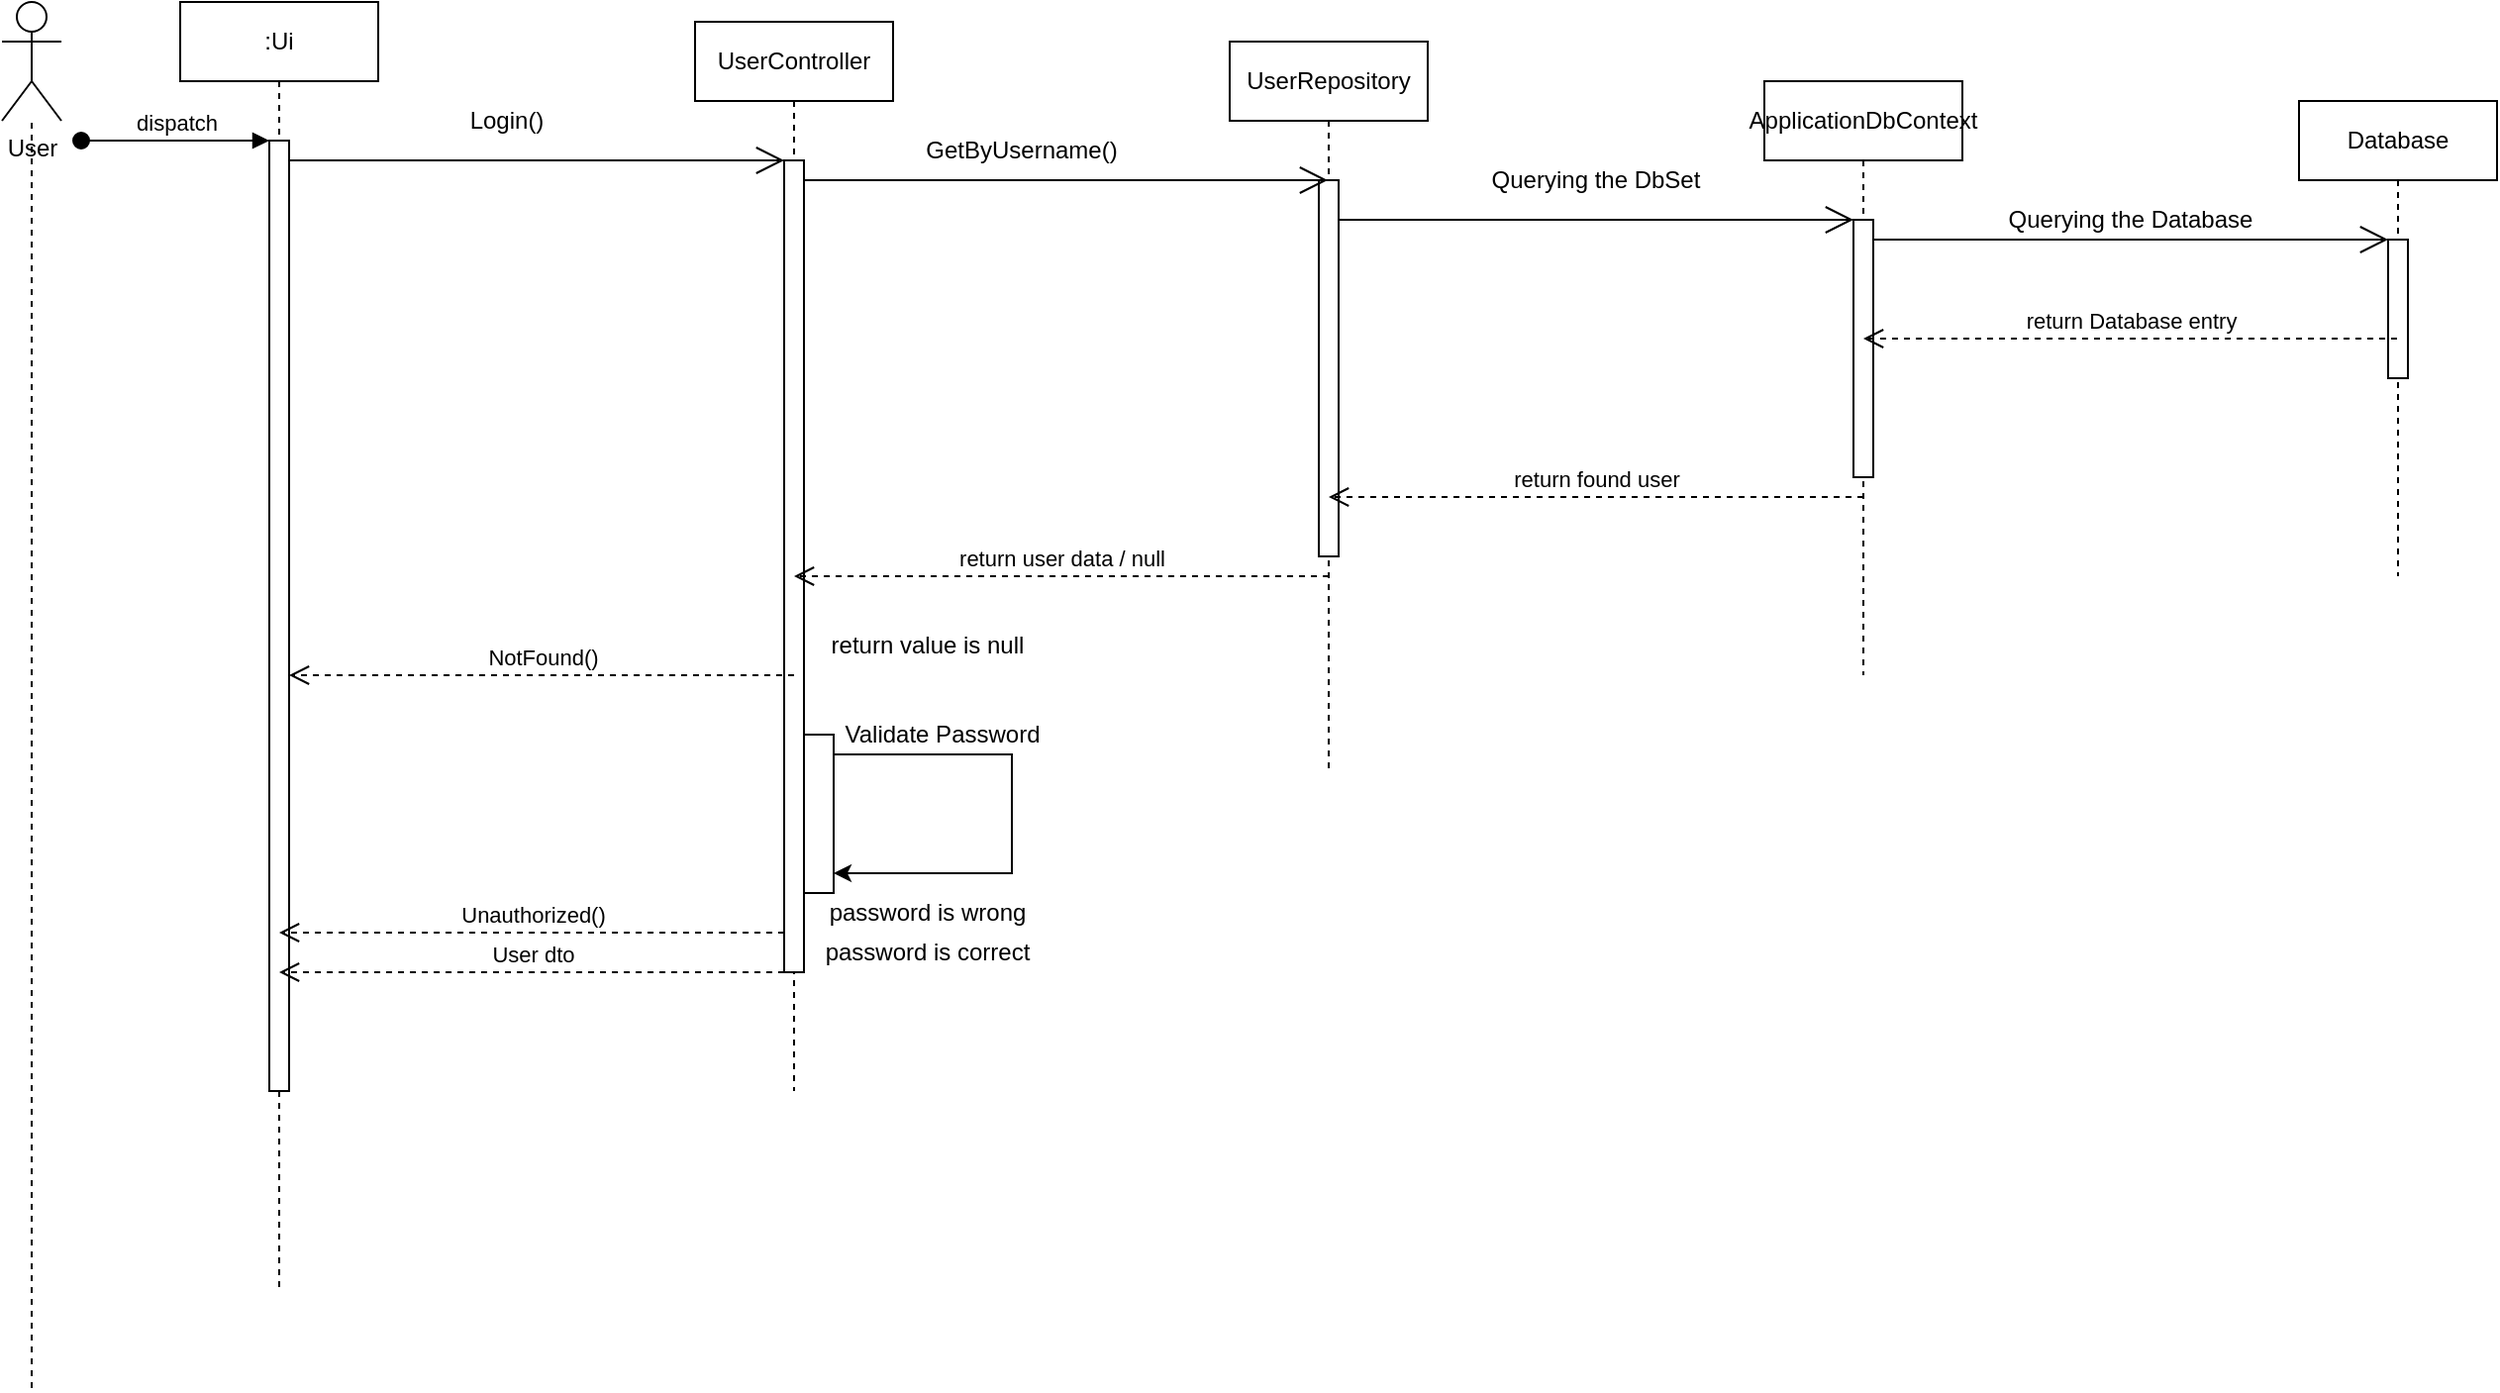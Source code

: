 <mxfile version="26.2.14" pages="3">
  <diagram name="login" id="2YBvvXClWsGukQMizWep">
    <mxGraphModel dx="2357" dy="660" grid="1" gridSize="10" guides="1" tooltips="1" connect="1" arrows="1" fold="1" page="1" pageScale="1" pageWidth="850" pageHeight="1100" math="0" shadow="0">
      <root>
        <mxCell id="0" />
        <mxCell id="1" parent="0" />
        <mxCell id="aM9ryv3xv72pqoxQDRHE-1" value=":Ui" style="shape=umlLifeline;perimeter=lifelinePerimeter;whiteSpace=wrap;html=1;container=0;dropTarget=0;collapsible=0;recursiveResize=0;outlineConnect=0;portConstraint=eastwest;newEdgeStyle={&quot;edgeStyle&quot;:&quot;elbowEdgeStyle&quot;,&quot;elbow&quot;:&quot;vertical&quot;,&quot;curved&quot;:0,&quot;rounded&quot;:0};" parent="1" vertex="1">
          <mxGeometry x="40" y="40" width="100" height="650" as="geometry" />
        </mxCell>
        <mxCell id="aM9ryv3xv72pqoxQDRHE-2" value="" style="html=1;points=[];perimeter=orthogonalPerimeter;outlineConnect=0;targetShapes=umlLifeline;portConstraint=eastwest;newEdgeStyle={&quot;edgeStyle&quot;:&quot;elbowEdgeStyle&quot;,&quot;elbow&quot;:&quot;vertical&quot;,&quot;curved&quot;:0,&quot;rounded&quot;:0};" parent="aM9ryv3xv72pqoxQDRHE-1" vertex="1">
          <mxGeometry x="45" y="70" width="10" height="480" as="geometry" />
        </mxCell>
        <mxCell id="aM9ryv3xv72pqoxQDRHE-3" value="dispatch" style="html=1;verticalAlign=bottom;startArrow=oval;endArrow=block;startSize=8;edgeStyle=elbowEdgeStyle;elbow=vertical;curved=0;rounded=0;" parent="aM9ryv3xv72pqoxQDRHE-1" target="aM9ryv3xv72pqoxQDRHE-2" edge="1">
          <mxGeometry relative="1" as="geometry">
            <mxPoint x="-50" y="70" as="sourcePoint" />
          </mxGeometry>
        </mxCell>
        <mxCell id="aM9ryv3xv72pqoxQDRHE-5" value="UserController" style="shape=umlLifeline;perimeter=lifelinePerimeter;whiteSpace=wrap;html=1;container=0;dropTarget=0;collapsible=0;recursiveResize=0;outlineConnect=0;portConstraint=eastwest;newEdgeStyle={&quot;edgeStyle&quot;:&quot;elbowEdgeStyle&quot;,&quot;elbow&quot;:&quot;vertical&quot;,&quot;curved&quot;:0,&quot;rounded&quot;:0};" parent="1" vertex="1">
          <mxGeometry x="300" y="50" width="100" height="540" as="geometry" />
        </mxCell>
        <mxCell id="aM9ryv3xv72pqoxQDRHE-6" value="" style="html=1;points=[];perimeter=orthogonalPerimeter;outlineConnect=0;targetShapes=umlLifeline;portConstraint=eastwest;newEdgeStyle={&quot;edgeStyle&quot;:&quot;elbowEdgeStyle&quot;,&quot;elbow&quot;:&quot;vertical&quot;,&quot;curved&quot;:0,&quot;rounded&quot;:0};" parent="aM9ryv3xv72pqoxQDRHE-5" vertex="1">
          <mxGeometry x="45" y="70" width="10" height="410" as="geometry" />
        </mxCell>
        <mxCell id="gGrtG23Rkx899HWleI1X-34" value="" style="html=1;points=[];perimeter=orthogonalPerimeter;outlineConnect=0;targetShapes=umlLifeline;portConstraint=eastwest;newEdgeStyle={&quot;edgeStyle&quot;:&quot;elbowEdgeStyle&quot;,&quot;elbow&quot;:&quot;vertical&quot;,&quot;curved&quot;:0,&quot;rounded&quot;:0};" vertex="1" parent="aM9ryv3xv72pqoxQDRHE-5">
          <mxGeometry x="55" y="360" width="15" height="80" as="geometry" />
        </mxCell>
        <mxCell id="gGrtG23Rkx899HWleI1X-35" value="" style="endArrow=classic;html=1;rounded=0;" edge="1" parent="aM9ryv3xv72pqoxQDRHE-5" source="gGrtG23Rkx899HWleI1X-34" target="gGrtG23Rkx899HWleI1X-34">
          <mxGeometry width="50" height="50" relative="1" as="geometry">
            <mxPoint x="240" y="280" as="sourcePoint" />
            <mxPoint x="290" y="230" as="targetPoint" />
            <Array as="points">
              <mxPoint x="160" y="370" />
              <mxPoint x="160" y="430" />
              <mxPoint x="110" y="430" />
            </Array>
          </mxGeometry>
        </mxCell>
        <mxCell id="wbarL8WNGV7xti1ENtqH-2" value="User" style="shape=umlActor;verticalLabelPosition=bottom;verticalAlign=top;html=1;outlineConnect=0;" parent="1" vertex="1">
          <mxGeometry x="-50" y="40" width="30" height="60" as="geometry" />
        </mxCell>
        <mxCell id="wbarL8WNGV7xti1ENtqH-10" value="" style="endArrow=none;dashed=1;html=1;rounded=0;" parent="1" target="wbarL8WNGV7xti1ENtqH-2" edge="1">
          <mxGeometry width="50" height="50" relative="1" as="geometry">
            <mxPoint x="-35" y="740" as="sourcePoint" />
            <mxPoint x="320" y="170" as="targetPoint" />
          </mxGeometry>
        </mxCell>
        <mxCell id="gGrtG23Rkx899HWleI1X-1" value="" style="endArrow=open;endFill=1;endSize=12;html=1;rounded=0;" edge="1" parent="1" source="aM9ryv3xv72pqoxQDRHE-2" target="aM9ryv3xv72pqoxQDRHE-6">
          <mxGeometry width="160" relative="1" as="geometry">
            <mxPoint x="100" y="120" as="sourcePoint" />
            <mxPoint x="340" y="120" as="targetPoint" />
            <Array as="points">
              <mxPoint x="220" y="120" />
            </Array>
          </mxGeometry>
        </mxCell>
        <mxCell id="gGrtG23Rkx899HWleI1X-2" value="UserRepository" style="shape=umlLifeline;perimeter=lifelinePerimeter;whiteSpace=wrap;html=1;container=0;dropTarget=0;collapsible=0;recursiveResize=0;outlineConnect=0;portConstraint=eastwest;newEdgeStyle={&quot;edgeStyle&quot;:&quot;elbowEdgeStyle&quot;,&quot;elbow&quot;:&quot;vertical&quot;,&quot;curved&quot;:0,&quot;rounded&quot;:0};" vertex="1" parent="1">
          <mxGeometry x="570" y="60" width="100" height="370" as="geometry" />
        </mxCell>
        <mxCell id="gGrtG23Rkx899HWleI1X-3" value="" style="html=1;points=[];perimeter=orthogonalPerimeter;outlineConnect=0;targetShapes=umlLifeline;portConstraint=eastwest;newEdgeStyle={&quot;edgeStyle&quot;:&quot;elbowEdgeStyle&quot;,&quot;elbow&quot;:&quot;vertical&quot;,&quot;curved&quot;:0,&quot;rounded&quot;:0};" vertex="1" parent="gGrtG23Rkx899HWleI1X-2">
          <mxGeometry x="45" y="70" width="10" height="190" as="geometry" />
        </mxCell>
        <mxCell id="gGrtG23Rkx899HWleI1X-4" value="" style="endArrow=open;endFill=1;endSize=12;html=1;rounded=0;" edge="1" parent="1" source="aM9ryv3xv72pqoxQDRHE-6" target="gGrtG23Rkx899HWleI1X-2">
          <mxGeometry width="160" relative="1" as="geometry">
            <mxPoint x="360" y="130" as="sourcePoint" />
            <mxPoint x="560" y="130" as="targetPoint" />
            <Array as="points">
              <mxPoint x="490" y="130" />
            </Array>
          </mxGeometry>
        </mxCell>
        <mxCell id="gGrtG23Rkx899HWleI1X-6" value="Login()" style="text;html=1;align=center;verticalAlign=middle;whiteSpace=wrap;rounded=0;" vertex="1" parent="1">
          <mxGeometry x="190" y="90" width="30" height="20" as="geometry" />
        </mxCell>
        <mxCell id="gGrtG23Rkx899HWleI1X-8" value="GetByUsername()" style="text;html=1;align=center;verticalAlign=middle;whiteSpace=wrap;rounded=0;" vertex="1" parent="1">
          <mxGeometry x="450" y="110" width="30" height="10" as="geometry" />
        </mxCell>
        <mxCell id="gGrtG23Rkx899HWleI1X-11" value="" style="endArrow=open;endFill=1;endSize=12;html=1;rounded=0;" edge="1" parent="1" source="gGrtG23Rkx899HWleI1X-3" target="gGrtG23Rkx899HWleI1X-15">
          <mxGeometry width="160" relative="1" as="geometry">
            <mxPoint x="630" y="150" as="sourcePoint" />
            <mxPoint x="884" y="150" as="targetPoint" />
            <Array as="points">
              <mxPoint x="760" y="150" />
            </Array>
          </mxGeometry>
        </mxCell>
        <mxCell id="gGrtG23Rkx899HWleI1X-14" value="ApplicationDbContext" style="shape=umlLifeline;perimeter=lifelinePerimeter;whiteSpace=wrap;html=1;container=0;dropTarget=0;collapsible=0;recursiveResize=0;outlineConnect=0;portConstraint=eastwest;newEdgeStyle={&quot;edgeStyle&quot;:&quot;elbowEdgeStyle&quot;,&quot;elbow&quot;:&quot;vertical&quot;,&quot;curved&quot;:0,&quot;rounded&quot;:0};" vertex="1" parent="1">
          <mxGeometry x="840" y="80" width="100" height="300" as="geometry" />
        </mxCell>
        <mxCell id="gGrtG23Rkx899HWleI1X-15" value="" style="html=1;points=[];perimeter=orthogonalPerimeter;outlineConnect=0;targetShapes=umlLifeline;portConstraint=eastwest;newEdgeStyle={&quot;edgeStyle&quot;:&quot;elbowEdgeStyle&quot;,&quot;elbow&quot;:&quot;vertical&quot;,&quot;curved&quot;:0,&quot;rounded&quot;:0};" vertex="1" parent="gGrtG23Rkx899HWleI1X-14">
          <mxGeometry x="45" y="70" width="10" height="130" as="geometry" />
        </mxCell>
        <mxCell id="gGrtG23Rkx899HWleI1X-24" value="Querying the DbSet" style="text;html=1;align=center;verticalAlign=middle;whiteSpace=wrap;rounded=0;" vertex="1" parent="1">
          <mxGeometry x="690" y="120" width="130" height="20" as="geometry" />
        </mxCell>
        <mxCell id="gGrtG23Rkx899HWleI1X-25" value="" style="endArrow=open;endFill=1;endSize=12;html=1;rounded=0;" edge="1" parent="1" source="gGrtG23Rkx899HWleI1X-15" target="gGrtG23Rkx899HWleI1X-27">
          <mxGeometry width="160" relative="1" as="geometry">
            <mxPoint x="900" y="160" as="sourcePoint" />
            <mxPoint x="1160" y="160" as="targetPoint" />
            <Array as="points">
              <mxPoint x="1035" y="160" />
            </Array>
          </mxGeometry>
        </mxCell>
        <mxCell id="gGrtG23Rkx899HWleI1X-26" value="Database" style="shape=umlLifeline;perimeter=lifelinePerimeter;whiteSpace=wrap;html=1;container=0;dropTarget=0;collapsible=0;recursiveResize=0;outlineConnect=0;portConstraint=eastwest;newEdgeStyle={&quot;edgeStyle&quot;:&quot;elbowEdgeStyle&quot;,&quot;elbow&quot;:&quot;vertical&quot;,&quot;curved&quot;:0,&quot;rounded&quot;:0};" vertex="1" parent="1">
          <mxGeometry x="1110" y="90" width="100" height="240" as="geometry" />
        </mxCell>
        <mxCell id="gGrtG23Rkx899HWleI1X-27" value="" style="html=1;points=[];perimeter=orthogonalPerimeter;outlineConnect=0;targetShapes=umlLifeline;portConstraint=eastwest;newEdgeStyle={&quot;edgeStyle&quot;:&quot;elbowEdgeStyle&quot;,&quot;elbow&quot;:&quot;vertical&quot;,&quot;curved&quot;:0,&quot;rounded&quot;:0};" vertex="1" parent="gGrtG23Rkx899HWleI1X-26">
          <mxGeometry x="45" y="70" width="10" height="70" as="geometry" />
        </mxCell>
        <mxCell id="gGrtG23Rkx899HWleI1X-28" value="Querying the Database" style="text;html=1;align=center;verticalAlign=middle;whiteSpace=wrap;rounded=0;" vertex="1" parent="1">
          <mxGeometry x="960" y="140" width="130" height="20" as="geometry" />
        </mxCell>
        <mxCell id="gGrtG23Rkx899HWleI1X-29" value="return Database entry" style="html=1;verticalAlign=bottom;endArrow=open;dashed=1;endSize=8;curved=0;rounded=0;" edge="1" parent="1" source="gGrtG23Rkx899HWleI1X-26" target="gGrtG23Rkx899HWleI1X-14">
          <mxGeometry relative="1" as="geometry">
            <mxPoint x="950" y="230" as="sourcePoint" />
            <mxPoint x="910" y="230" as="targetPoint" />
          </mxGeometry>
        </mxCell>
        <mxCell id="gGrtG23Rkx899HWleI1X-31" value="return found user" style="html=1;verticalAlign=bottom;endArrow=open;dashed=1;endSize=8;curved=0;rounded=0;" edge="1" parent="1">
          <mxGeometry relative="1" as="geometry">
            <mxPoint x="890" y="290" as="sourcePoint" />
            <mxPoint x="620" y="290" as="targetPoint" />
          </mxGeometry>
        </mxCell>
        <mxCell id="gGrtG23Rkx899HWleI1X-33" value="return user data / null" style="html=1;verticalAlign=bottom;endArrow=open;dashed=1;endSize=8;curved=0;rounded=0;" edge="1" parent="1">
          <mxGeometry relative="1" as="geometry">
            <mxPoint x="620" y="330" as="sourcePoint" />
            <mxPoint x="350" y="330" as="targetPoint" />
          </mxGeometry>
        </mxCell>
        <mxCell id="gGrtG23Rkx899HWleI1X-36" value="Validate Password" style="text;html=1;align=center;verticalAlign=middle;whiteSpace=wrap;rounded=0;" vertex="1" parent="1">
          <mxGeometry x="365" y="400" width="120" height="20" as="geometry" />
        </mxCell>
        <mxCell id="gGrtG23Rkx899HWleI1X-37" value="NotFound()" style="html=1;verticalAlign=bottom;endArrow=open;dashed=1;endSize=8;curved=0;rounded=0;" edge="1" parent="1" target="aM9ryv3xv72pqoxQDRHE-2">
          <mxGeometry relative="1" as="geometry">
            <mxPoint x="350" y="380" as="sourcePoint" />
            <mxPoint x="100" y="380" as="targetPoint" />
          </mxGeometry>
        </mxCell>
        <mxCell id="gGrtG23Rkx899HWleI1X-38" value="return value is null" style="text;html=1;align=center;verticalAlign=middle;whiteSpace=wrap;rounded=0;" vertex="1" parent="1">
          <mxGeometry x="365" y="355" width="105" height="20" as="geometry" />
        </mxCell>
        <mxCell id="gGrtG23Rkx899HWleI1X-39" value="Unauthorized()" style="html=1;verticalAlign=bottom;endArrow=open;dashed=1;endSize=8;curved=0;rounded=0;" edge="1" parent="1">
          <mxGeometry relative="1" as="geometry">
            <mxPoint x="345" y="510" as="sourcePoint" />
            <mxPoint x="90" y="510" as="targetPoint" />
          </mxGeometry>
        </mxCell>
        <mxCell id="gGrtG23Rkx899HWleI1X-40" value="password is wrong" style="text;html=1;align=center;verticalAlign=middle;whiteSpace=wrap;rounded=0;" vertex="1" parent="1">
          <mxGeometry x="365" y="490" width="105" height="20" as="geometry" />
        </mxCell>
        <mxCell id="gGrtG23Rkx899HWleI1X-41" value="User dto" style="html=1;verticalAlign=bottom;endArrow=open;dashed=1;endSize=8;curved=0;rounded=0;" edge="1" parent="1">
          <mxGeometry relative="1" as="geometry">
            <mxPoint x="345" y="530" as="sourcePoint" />
            <mxPoint x="90" y="530" as="targetPoint" />
          </mxGeometry>
        </mxCell>
        <mxCell id="gGrtG23Rkx899HWleI1X-42" value="password is correct" style="text;html=1;align=center;verticalAlign=middle;whiteSpace=wrap;rounded=0;" vertex="1" parent="1">
          <mxGeometry x="360" y="510" width="115" height="20" as="geometry" />
        </mxCell>
      </root>
    </mxGraphModel>
  </diagram>
  <diagram id="UtwWy5ivOSbWsMD_RTvx" name="check_medication">
    <mxGraphModel dx="2108" dy="561" grid="1" gridSize="10" guides="1" tooltips="1" connect="1" arrows="1" fold="1" page="1" pageScale="1" pageWidth="827" pageHeight="1169" math="0" shadow="0">
      <root>
        <mxCell id="0" />
        <mxCell id="1" parent="0" />
        <mxCell id="UczqZ9g71mBuKgfnSYtH-1" value=":Ui" style="shape=umlLifeline;perimeter=lifelinePerimeter;whiteSpace=wrap;html=1;container=0;dropTarget=0;collapsible=0;recursiveResize=0;outlineConnect=0;portConstraint=eastwest;newEdgeStyle={&quot;edgeStyle&quot;:&quot;elbowEdgeStyle&quot;,&quot;elbow&quot;:&quot;vertical&quot;,&quot;curved&quot;:0,&quot;rounded&quot;:0};" vertex="1" parent="1">
          <mxGeometry x="40" y="40" width="100" height="430" as="geometry" />
        </mxCell>
        <mxCell id="UczqZ9g71mBuKgfnSYtH-2" value="" style="html=1;points=[];perimeter=orthogonalPerimeter;outlineConnect=0;targetShapes=umlLifeline;portConstraint=eastwest;newEdgeStyle={&quot;edgeStyle&quot;:&quot;elbowEdgeStyle&quot;,&quot;elbow&quot;:&quot;vertical&quot;,&quot;curved&quot;:0,&quot;rounded&quot;:0};" vertex="1" parent="UczqZ9g71mBuKgfnSYtH-1">
          <mxGeometry x="45" y="70" width="10" height="300" as="geometry" />
        </mxCell>
        <mxCell id="UczqZ9g71mBuKgfnSYtH-3" value="dispatch" style="html=1;verticalAlign=bottom;startArrow=oval;endArrow=block;startSize=8;edgeStyle=elbowEdgeStyle;elbow=vertical;curved=0;rounded=0;" edge="1" parent="UczqZ9g71mBuKgfnSYtH-1" target="UczqZ9g71mBuKgfnSYtH-2">
          <mxGeometry relative="1" as="geometry">
            <mxPoint x="-50" y="70" as="sourcePoint" />
          </mxGeometry>
        </mxCell>
        <mxCell id="UczqZ9g71mBuKgfnSYtH-4" value="DrugController" style="shape=umlLifeline;perimeter=lifelinePerimeter;whiteSpace=wrap;html=1;container=0;dropTarget=0;collapsible=0;recursiveResize=0;outlineConnect=0;portConstraint=eastwest;newEdgeStyle={&quot;edgeStyle&quot;:&quot;elbowEdgeStyle&quot;,&quot;elbow&quot;:&quot;vertical&quot;,&quot;curved&quot;:0,&quot;rounded&quot;:0};" vertex="1" parent="1">
          <mxGeometry x="300" y="50" width="100" height="380" as="geometry" />
        </mxCell>
        <mxCell id="UczqZ9g71mBuKgfnSYtH-5" value="" style="html=1;points=[];perimeter=orthogonalPerimeter;outlineConnect=0;targetShapes=umlLifeline;portConstraint=eastwest;newEdgeStyle={&quot;edgeStyle&quot;:&quot;elbowEdgeStyle&quot;,&quot;elbow&quot;:&quot;vertical&quot;,&quot;curved&quot;:0,&quot;rounded&quot;:0};" vertex="1" parent="UczqZ9g71mBuKgfnSYtH-4">
          <mxGeometry x="45" y="70" width="10" height="230" as="geometry" />
        </mxCell>
        <mxCell id="UczqZ9g71mBuKgfnSYtH-8" value="User" style="shape=umlActor;verticalLabelPosition=bottom;verticalAlign=top;html=1;outlineConnect=0;" vertex="1" parent="1">
          <mxGeometry x="-50" y="40" width="30" height="60" as="geometry" />
        </mxCell>
        <mxCell id="UczqZ9g71mBuKgfnSYtH-9" value="" style="endArrow=none;dashed=1;html=1;rounded=0;" edge="1" parent="1" target="UczqZ9g71mBuKgfnSYtH-8">
          <mxGeometry width="50" height="50" relative="1" as="geometry">
            <mxPoint x="-35" y="470" as="sourcePoint" />
            <mxPoint x="320" y="170" as="targetPoint" />
          </mxGeometry>
        </mxCell>
        <mxCell id="UczqZ9g71mBuKgfnSYtH-10" value="" style="endArrow=open;endFill=1;endSize=12;html=1;rounded=0;" edge="1" parent="1" source="UczqZ9g71mBuKgfnSYtH-2" target="UczqZ9g71mBuKgfnSYtH-5">
          <mxGeometry width="160" relative="1" as="geometry">
            <mxPoint x="100" y="120" as="sourcePoint" />
            <mxPoint x="340" y="120" as="targetPoint" />
            <Array as="points">
              <mxPoint x="220" y="120" />
            </Array>
          </mxGeometry>
        </mxCell>
        <mxCell id="UczqZ9g71mBuKgfnSYtH-11" value="DrugRepository" style="shape=umlLifeline;perimeter=lifelinePerimeter;whiteSpace=wrap;html=1;container=0;dropTarget=0;collapsible=0;recursiveResize=0;outlineConnect=0;portConstraint=eastwest;newEdgeStyle={&quot;edgeStyle&quot;:&quot;elbowEdgeStyle&quot;,&quot;elbow&quot;:&quot;vertical&quot;,&quot;curved&quot;:0,&quot;rounded&quot;:0};" vertex="1" parent="1">
          <mxGeometry x="570" y="60" width="100" height="370" as="geometry" />
        </mxCell>
        <mxCell id="UczqZ9g71mBuKgfnSYtH-12" value="" style="html=1;points=[];perimeter=orthogonalPerimeter;outlineConnect=0;targetShapes=umlLifeline;portConstraint=eastwest;newEdgeStyle={&quot;edgeStyle&quot;:&quot;elbowEdgeStyle&quot;,&quot;elbow&quot;:&quot;vertical&quot;,&quot;curved&quot;:0,&quot;rounded&quot;:0};" vertex="1" parent="UczqZ9g71mBuKgfnSYtH-11">
          <mxGeometry x="45" y="70" width="10" height="190" as="geometry" />
        </mxCell>
        <mxCell id="UczqZ9g71mBuKgfnSYtH-13" value="" style="endArrow=open;endFill=1;endSize=12;html=1;rounded=0;" edge="1" parent="1" source="UczqZ9g71mBuKgfnSYtH-5" target="UczqZ9g71mBuKgfnSYtH-11">
          <mxGeometry width="160" relative="1" as="geometry">
            <mxPoint x="360" y="130" as="sourcePoint" />
            <mxPoint x="560" y="130" as="targetPoint" />
            <Array as="points">
              <mxPoint x="490" y="130" />
            </Array>
          </mxGeometry>
        </mxCell>
        <mxCell id="UczqZ9g71mBuKgfnSYtH-14" value="GetAllDrugs()" style="text;html=1;align=center;verticalAlign=middle;whiteSpace=wrap;rounded=0;" vertex="1" parent="1">
          <mxGeometry x="190" y="90" width="30" height="20" as="geometry" />
        </mxCell>
        <mxCell id="UczqZ9g71mBuKgfnSYtH-15" value="GetAllAsync()" style="text;html=1;align=center;verticalAlign=middle;whiteSpace=wrap;rounded=0;" vertex="1" parent="1">
          <mxGeometry x="450" y="110" width="30" height="10" as="geometry" />
        </mxCell>
        <mxCell id="UczqZ9g71mBuKgfnSYtH-16" value="" style="endArrow=open;endFill=1;endSize=12;html=1;rounded=0;" edge="1" parent="1" source="UczqZ9g71mBuKgfnSYtH-12" target="UczqZ9g71mBuKgfnSYtH-18">
          <mxGeometry width="160" relative="1" as="geometry">
            <mxPoint x="630" y="150" as="sourcePoint" />
            <mxPoint x="884" y="150" as="targetPoint" />
            <Array as="points">
              <mxPoint x="760" y="150" />
            </Array>
          </mxGeometry>
        </mxCell>
        <mxCell id="UczqZ9g71mBuKgfnSYtH-17" value="ApplicationDbContext" style="shape=umlLifeline;perimeter=lifelinePerimeter;whiteSpace=wrap;html=1;container=0;dropTarget=0;collapsible=0;recursiveResize=0;outlineConnect=0;portConstraint=eastwest;newEdgeStyle={&quot;edgeStyle&quot;:&quot;elbowEdgeStyle&quot;,&quot;elbow&quot;:&quot;vertical&quot;,&quot;curved&quot;:0,&quot;rounded&quot;:0};" vertex="1" parent="1">
          <mxGeometry x="840" y="80" width="100" height="300" as="geometry" />
        </mxCell>
        <mxCell id="UczqZ9g71mBuKgfnSYtH-18" value="" style="html=1;points=[];perimeter=orthogonalPerimeter;outlineConnect=0;targetShapes=umlLifeline;portConstraint=eastwest;newEdgeStyle={&quot;edgeStyle&quot;:&quot;elbowEdgeStyle&quot;,&quot;elbow&quot;:&quot;vertical&quot;,&quot;curved&quot;:0,&quot;rounded&quot;:0};" vertex="1" parent="UczqZ9g71mBuKgfnSYtH-17">
          <mxGeometry x="45" y="70" width="10" height="130" as="geometry" />
        </mxCell>
        <mxCell id="UczqZ9g71mBuKgfnSYtH-19" value="Querying the DbSet" style="text;html=1;align=center;verticalAlign=middle;whiteSpace=wrap;rounded=0;" vertex="1" parent="1">
          <mxGeometry x="690" y="120" width="130" height="20" as="geometry" />
        </mxCell>
        <mxCell id="UczqZ9g71mBuKgfnSYtH-20" value="" style="endArrow=open;endFill=1;endSize=12;html=1;rounded=0;" edge="1" parent="1" source="UczqZ9g71mBuKgfnSYtH-18" target="UczqZ9g71mBuKgfnSYtH-22">
          <mxGeometry width="160" relative="1" as="geometry">
            <mxPoint x="900" y="160" as="sourcePoint" />
            <mxPoint x="1160" y="160" as="targetPoint" />
            <Array as="points">
              <mxPoint x="1035" y="160" />
            </Array>
          </mxGeometry>
        </mxCell>
        <mxCell id="UczqZ9g71mBuKgfnSYtH-21" value="Database" style="shape=umlLifeline;perimeter=lifelinePerimeter;whiteSpace=wrap;html=1;container=0;dropTarget=0;collapsible=0;recursiveResize=0;outlineConnect=0;portConstraint=eastwest;newEdgeStyle={&quot;edgeStyle&quot;:&quot;elbowEdgeStyle&quot;,&quot;elbow&quot;:&quot;vertical&quot;,&quot;curved&quot;:0,&quot;rounded&quot;:0};" vertex="1" parent="1">
          <mxGeometry x="1110" y="90" width="100" height="240" as="geometry" />
        </mxCell>
        <mxCell id="UczqZ9g71mBuKgfnSYtH-22" value="" style="html=1;points=[];perimeter=orthogonalPerimeter;outlineConnect=0;targetShapes=umlLifeline;portConstraint=eastwest;newEdgeStyle={&quot;edgeStyle&quot;:&quot;elbowEdgeStyle&quot;,&quot;elbow&quot;:&quot;vertical&quot;,&quot;curved&quot;:0,&quot;rounded&quot;:0};" vertex="1" parent="UczqZ9g71mBuKgfnSYtH-21">
          <mxGeometry x="45" y="70" width="10" height="70" as="geometry" />
        </mxCell>
        <mxCell id="UczqZ9g71mBuKgfnSYtH-23" value="Querying the Database" style="text;html=1;align=center;verticalAlign=middle;whiteSpace=wrap;rounded=0;" vertex="1" parent="1">
          <mxGeometry x="960" y="140" width="130" height="20" as="geometry" />
        </mxCell>
        <mxCell id="UczqZ9g71mBuKgfnSYtH-24" value="return Database entries" style="html=1;verticalAlign=bottom;endArrow=open;dashed=1;endSize=8;curved=0;rounded=0;" edge="1" parent="1" source="UczqZ9g71mBuKgfnSYtH-21" target="UczqZ9g71mBuKgfnSYtH-17">
          <mxGeometry relative="1" as="geometry">
            <mxPoint x="950" y="230" as="sourcePoint" />
            <mxPoint x="910" y="230" as="targetPoint" />
          </mxGeometry>
        </mxCell>
        <mxCell id="UczqZ9g71mBuKgfnSYtH-25" value="return drugs" style="html=1;verticalAlign=bottom;endArrow=open;dashed=1;endSize=8;curved=0;rounded=0;" edge="1" parent="1">
          <mxGeometry relative="1" as="geometry">
            <mxPoint x="890" y="290" as="sourcePoint" />
            <mxPoint x="620" y="290" as="targetPoint" />
          </mxGeometry>
        </mxCell>
        <mxCell id="UczqZ9g71mBuKgfnSYtH-26" value="return drug list&amp;nbsp;" style="html=1;verticalAlign=bottom;endArrow=open;dashed=1;endSize=8;curved=0;rounded=0;" edge="1" parent="1">
          <mxGeometry relative="1" as="geometry">
            <mxPoint x="620" y="330" as="sourcePoint" />
            <mxPoint x="350" y="330" as="targetPoint" />
          </mxGeometry>
        </mxCell>
        <mxCell id="UczqZ9g71mBuKgfnSYtH-28" value="return list of drug dto&#39;s" style="html=1;verticalAlign=bottom;endArrow=open;dashed=1;endSize=8;curved=0;rounded=0;" edge="1" parent="1" target="UczqZ9g71mBuKgfnSYtH-2" source="UczqZ9g71mBuKgfnSYtH-4">
          <mxGeometry relative="1" as="geometry">
            <mxPoint x="350" y="380" as="sourcePoint" />
            <mxPoint x="100" y="380" as="targetPoint" />
            <Array as="points">
              <mxPoint x="230" y="360" />
            </Array>
          </mxGeometry>
        </mxCell>
      </root>
    </mxGraphModel>
  </diagram>
  <diagram id="uE38ZqA--B41mJrYYVjj" name="place_order">
    <mxGraphModel dx="2108" dy="561" grid="1" gridSize="10" guides="1" tooltips="1" connect="1" arrows="1" fold="1" page="1" pageScale="1" pageWidth="827" pageHeight="1169" math="0" shadow="0">
      <root>
        <mxCell id="0" />
        <mxCell id="1" parent="0" />
        <mxCell id="QhxuXxOIIH1d8yssLCGq-1" value=":Ui" style="shape=umlLifeline;perimeter=lifelinePerimeter;whiteSpace=wrap;html=1;container=0;dropTarget=0;collapsible=0;recursiveResize=0;outlineConnect=0;portConstraint=eastwest;newEdgeStyle={&quot;edgeStyle&quot;:&quot;elbowEdgeStyle&quot;,&quot;elbow&quot;:&quot;vertical&quot;,&quot;curved&quot;:0,&quot;rounded&quot;:0};" vertex="1" parent="1">
          <mxGeometry x="40" y="40" width="100" height="650" as="geometry" />
        </mxCell>
        <mxCell id="QhxuXxOIIH1d8yssLCGq-2" value="" style="html=1;points=[];perimeter=orthogonalPerimeter;outlineConnect=0;targetShapes=umlLifeline;portConstraint=eastwest;newEdgeStyle={&quot;edgeStyle&quot;:&quot;elbowEdgeStyle&quot;,&quot;elbow&quot;:&quot;vertical&quot;,&quot;curved&quot;:0,&quot;rounded&quot;:0};" vertex="1" parent="QhxuXxOIIH1d8yssLCGq-1">
          <mxGeometry x="45" y="70" width="10" height="480" as="geometry" />
        </mxCell>
        <mxCell id="QhxuXxOIIH1d8yssLCGq-3" value="dispatch" style="html=1;verticalAlign=bottom;startArrow=oval;endArrow=block;startSize=8;edgeStyle=elbowEdgeStyle;elbow=vertical;curved=0;rounded=0;" edge="1" parent="QhxuXxOIIH1d8yssLCGq-1" target="QhxuXxOIIH1d8yssLCGq-2">
          <mxGeometry relative="1" as="geometry">
            <mxPoint x="-50" y="70" as="sourcePoint" />
          </mxGeometry>
        </mxCell>
        <mxCell id="QhxuXxOIIH1d8yssLCGq-4" value="OrderController" style="shape=umlLifeline;perimeter=lifelinePerimeter;whiteSpace=wrap;html=1;container=0;dropTarget=0;collapsible=0;recursiveResize=0;outlineConnect=0;portConstraint=eastwest;newEdgeStyle={&quot;edgeStyle&quot;:&quot;elbowEdgeStyle&quot;,&quot;elbow&quot;:&quot;vertical&quot;,&quot;curved&quot;:0,&quot;rounded&quot;:0};" vertex="1" parent="1">
          <mxGeometry x="300" y="50" width="100" height="540" as="geometry" />
        </mxCell>
        <mxCell id="QhxuXxOIIH1d8yssLCGq-5" value="" style="html=1;points=[];perimeter=orthogonalPerimeter;outlineConnect=0;targetShapes=umlLifeline;portConstraint=eastwest;newEdgeStyle={&quot;edgeStyle&quot;:&quot;elbowEdgeStyle&quot;,&quot;elbow&quot;:&quot;vertical&quot;,&quot;curved&quot;:0,&quot;rounded&quot;:0};" vertex="1" parent="QhxuXxOIIH1d8yssLCGq-4">
          <mxGeometry x="45" y="70" width="10" height="410" as="geometry" />
        </mxCell>
        <mxCell id="QhxuXxOIIH1d8yssLCGq-6" value="" style="html=1;points=[];perimeter=orthogonalPerimeter;outlineConnect=0;targetShapes=umlLifeline;portConstraint=eastwest;newEdgeStyle={&quot;edgeStyle&quot;:&quot;elbowEdgeStyle&quot;,&quot;elbow&quot;:&quot;vertical&quot;,&quot;curved&quot;:0,&quot;rounded&quot;:0};" vertex="1" parent="QhxuXxOIIH1d8yssLCGq-4">
          <mxGeometry x="55" y="360" width="15" height="80" as="geometry" />
        </mxCell>
        <mxCell id="QhxuXxOIIH1d8yssLCGq-7" value="" style="endArrow=classic;html=1;rounded=0;" edge="1" parent="QhxuXxOIIH1d8yssLCGq-4" source="QhxuXxOIIH1d8yssLCGq-6" target="QhxuXxOIIH1d8yssLCGq-6">
          <mxGeometry width="50" height="50" relative="1" as="geometry">
            <mxPoint x="240" y="280" as="sourcePoint" />
            <mxPoint x="290" y="230" as="targetPoint" />
            <Array as="points">
              <mxPoint x="160" y="370" />
              <mxPoint x="160" y="430" />
              <mxPoint x="110" y="430" />
            </Array>
          </mxGeometry>
        </mxCell>
        <mxCell id="QhxuXxOIIH1d8yssLCGq-8" value="User" style="shape=umlActor;verticalLabelPosition=bottom;verticalAlign=top;html=1;outlineConnect=0;" vertex="1" parent="1">
          <mxGeometry x="-50" y="40" width="30" height="60" as="geometry" />
        </mxCell>
        <mxCell id="QhxuXxOIIH1d8yssLCGq-9" value="" style="endArrow=none;dashed=1;html=1;rounded=0;" edge="1" parent="1" target="QhxuXxOIIH1d8yssLCGq-8">
          <mxGeometry width="50" height="50" relative="1" as="geometry">
            <mxPoint x="-35" y="740" as="sourcePoint" />
            <mxPoint x="320" y="170" as="targetPoint" />
          </mxGeometry>
        </mxCell>
        <mxCell id="QhxuXxOIIH1d8yssLCGq-10" value="" style="endArrow=open;endFill=1;endSize=12;html=1;rounded=0;" edge="1" parent="1" source="QhxuXxOIIH1d8yssLCGq-2" target="QhxuXxOIIH1d8yssLCGq-5">
          <mxGeometry width="160" relative="1" as="geometry">
            <mxPoint x="100" y="120" as="sourcePoint" />
            <mxPoint x="340" y="120" as="targetPoint" />
            <Array as="points">
              <mxPoint x="220" y="120" />
            </Array>
          </mxGeometry>
        </mxCell>
        <mxCell id="QhxuXxOIIH1d8yssLCGq-11" value="DrugRepository" style="shape=umlLifeline;perimeter=lifelinePerimeter;whiteSpace=wrap;html=1;container=0;dropTarget=0;collapsible=0;recursiveResize=0;outlineConnect=0;portConstraint=eastwest;newEdgeStyle={&quot;edgeStyle&quot;:&quot;elbowEdgeStyle&quot;,&quot;elbow&quot;:&quot;vertical&quot;,&quot;curved&quot;:0,&quot;rounded&quot;:0};" vertex="1" parent="1">
          <mxGeometry x="570" y="60" width="100" height="370" as="geometry" />
        </mxCell>
        <mxCell id="QhxuXxOIIH1d8yssLCGq-12" value="" style="html=1;points=[];perimeter=orthogonalPerimeter;outlineConnect=0;targetShapes=umlLifeline;portConstraint=eastwest;newEdgeStyle={&quot;edgeStyle&quot;:&quot;elbowEdgeStyle&quot;,&quot;elbow&quot;:&quot;vertical&quot;,&quot;curved&quot;:0,&quot;rounded&quot;:0};" vertex="1" parent="QhxuXxOIIH1d8yssLCGq-11">
          <mxGeometry x="45" y="70" width="10" height="190" as="geometry" />
        </mxCell>
        <mxCell id="QhxuXxOIIH1d8yssLCGq-13" value="" style="endArrow=open;endFill=1;endSize=12;html=1;rounded=0;" edge="1" parent="1" source="QhxuXxOIIH1d8yssLCGq-5" target="QhxuXxOIIH1d8yssLCGq-11">
          <mxGeometry width="160" relative="1" as="geometry">
            <mxPoint x="360" y="130" as="sourcePoint" />
            <mxPoint x="560" y="130" as="targetPoint" />
            <Array as="points">
              <mxPoint x="490" y="130" />
            </Array>
          </mxGeometry>
        </mxCell>
        <mxCell id="QhxuXxOIIH1d8yssLCGq-14" value="CreateOrder()" style="text;html=1;align=center;verticalAlign=middle;whiteSpace=wrap;rounded=0;" vertex="1" parent="1">
          <mxGeometry x="190" y="90" width="30" height="20" as="geometry" />
        </mxCell>
        <mxCell id="QhxuXxOIIH1d8yssLCGq-15" value="GetByUsername()" style="text;html=1;align=center;verticalAlign=middle;whiteSpace=wrap;rounded=0;" vertex="1" parent="1">
          <mxGeometry x="450" y="110" width="30" height="10" as="geometry" />
        </mxCell>
        <mxCell id="QhxuXxOIIH1d8yssLCGq-16" value="" style="endArrow=open;endFill=1;endSize=12;html=1;rounded=0;" edge="1" parent="1" source="QhxuXxOIIH1d8yssLCGq-12" target="QhxuXxOIIH1d8yssLCGq-18">
          <mxGeometry width="160" relative="1" as="geometry">
            <mxPoint x="630" y="150" as="sourcePoint" />
            <mxPoint x="884" y="150" as="targetPoint" />
            <Array as="points">
              <mxPoint x="760" y="150" />
            </Array>
          </mxGeometry>
        </mxCell>
        <mxCell id="QhxuXxOIIH1d8yssLCGq-17" value="ApplicationDbContext" style="shape=umlLifeline;perimeter=lifelinePerimeter;whiteSpace=wrap;html=1;container=0;dropTarget=0;collapsible=0;recursiveResize=0;outlineConnect=0;portConstraint=eastwest;newEdgeStyle={&quot;edgeStyle&quot;:&quot;elbowEdgeStyle&quot;,&quot;elbow&quot;:&quot;vertical&quot;,&quot;curved&quot;:0,&quot;rounded&quot;:0};" vertex="1" parent="1">
          <mxGeometry x="840" y="80" width="100" height="300" as="geometry" />
        </mxCell>
        <mxCell id="QhxuXxOIIH1d8yssLCGq-18" value="" style="html=1;points=[];perimeter=orthogonalPerimeter;outlineConnect=0;targetShapes=umlLifeline;portConstraint=eastwest;newEdgeStyle={&quot;edgeStyle&quot;:&quot;elbowEdgeStyle&quot;,&quot;elbow&quot;:&quot;vertical&quot;,&quot;curved&quot;:0,&quot;rounded&quot;:0};" vertex="1" parent="QhxuXxOIIH1d8yssLCGq-17">
          <mxGeometry x="45" y="70" width="10" height="130" as="geometry" />
        </mxCell>
        <mxCell id="QhxuXxOIIH1d8yssLCGq-19" value="Querying the DbSet" style="text;html=1;align=center;verticalAlign=middle;whiteSpace=wrap;rounded=0;" vertex="1" parent="1">
          <mxGeometry x="690" y="120" width="130" height="20" as="geometry" />
        </mxCell>
        <mxCell id="QhxuXxOIIH1d8yssLCGq-20" value="" style="endArrow=open;endFill=1;endSize=12;html=1;rounded=0;" edge="1" parent="1" source="QhxuXxOIIH1d8yssLCGq-18" target="QhxuXxOIIH1d8yssLCGq-22">
          <mxGeometry width="160" relative="1" as="geometry">
            <mxPoint x="900" y="160" as="sourcePoint" />
            <mxPoint x="1160" y="160" as="targetPoint" />
            <Array as="points">
              <mxPoint x="1035" y="160" />
            </Array>
          </mxGeometry>
        </mxCell>
        <mxCell id="QhxuXxOIIH1d8yssLCGq-21" value="Database" style="shape=umlLifeline;perimeter=lifelinePerimeter;whiteSpace=wrap;html=1;container=0;dropTarget=0;collapsible=0;recursiveResize=0;outlineConnect=0;portConstraint=eastwest;newEdgeStyle={&quot;edgeStyle&quot;:&quot;elbowEdgeStyle&quot;,&quot;elbow&quot;:&quot;vertical&quot;,&quot;curved&quot;:0,&quot;rounded&quot;:0};" vertex="1" parent="1">
          <mxGeometry x="1110" y="90" width="100" height="240" as="geometry" />
        </mxCell>
        <mxCell id="QhxuXxOIIH1d8yssLCGq-22" value="" style="html=1;points=[];perimeter=orthogonalPerimeter;outlineConnect=0;targetShapes=umlLifeline;portConstraint=eastwest;newEdgeStyle={&quot;edgeStyle&quot;:&quot;elbowEdgeStyle&quot;,&quot;elbow&quot;:&quot;vertical&quot;,&quot;curved&quot;:0,&quot;rounded&quot;:0};" vertex="1" parent="QhxuXxOIIH1d8yssLCGq-21">
          <mxGeometry x="45" y="70" width="10" height="70" as="geometry" />
        </mxCell>
        <mxCell id="QhxuXxOIIH1d8yssLCGq-23" value="Querying the Database" style="text;html=1;align=center;verticalAlign=middle;whiteSpace=wrap;rounded=0;" vertex="1" parent="1">
          <mxGeometry x="960" y="140" width="130" height="20" as="geometry" />
        </mxCell>
        <mxCell id="QhxuXxOIIH1d8yssLCGq-24" value="return Database entry" style="html=1;verticalAlign=bottom;endArrow=open;dashed=1;endSize=8;curved=0;rounded=0;" edge="1" parent="1" source="QhxuXxOIIH1d8yssLCGq-21" target="QhxuXxOIIH1d8yssLCGq-17">
          <mxGeometry relative="1" as="geometry">
            <mxPoint x="950" y="230" as="sourcePoint" />
            <mxPoint x="910" y="230" as="targetPoint" />
          </mxGeometry>
        </mxCell>
        <mxCell id="QhxuXxOIIH1d8yssLCGq-25" value="return found user" style="html=1;verticalAlign=bottom;endArrow=open;dashed=1;endSize=8;curved=0;rounded=0;" edge="1" parent="1">
          <mxGeometry relative="1" as="geometry">
            <mxPoint x="890" y="290" as="sourcePoint" />
            <mxPoint x="620" y="290" as="targetPoint" />
          </mxGeometry>
        </mxCell>
        <mxCell id="QhxuXxOIIH1d8yssLCGq-26" value="return user data / null" style="html=1;verticalAlign=bottom;endArrow=open;dashed=1;endSize=8;curved=0;rounded=0;" edge="1" parent="1">
          <mxGeometry relative="1" as="geometry">
            <mxPoint x="620" y="330" as="sourcePoint" />
            <mxPoint x="350" y="330" as="targetPoint" />
          </mxGeometry>
        </mxCell>
        <mxCell id="QhxuXxOIIH1d8yssLCGq-27" value="Validate Password" style="text;html=1;align=center;verticalAlign=middle;whiteSpace=wrap;rounded=0;" vertex="1" parent="1">
          <mxGeometry x="365" y="400" width="120" height="20" as="geometry" />
        </mxCell>
        <mxCell id="QhxuXxOIIH1d8yssLCGq-28" value="NotFound()" style="html=1;verticalAlign=bottom;endArrow=open;dashed=1;endSize=8;curved=0;rounded=0;" edge="1" parent="1" target="QhxuXxOIIH1d8yssLCGq-2">
          <mxGeometry relative="1" as="geometry">
            <mxPoint x="350" y="380" as="sourcePoint" />
            <mxPoint x="100" y="380" as="targetPoint" />
          </mxGeometry>
        </mxCell>
        <mxCell id="QhxuXxOIIH1d8yssLCGq-29" value="return value is null" style="text;html=1;align=center;verticalAlign=middle;whiteSpace=wrap;rounded=0;" vertex="1" parent="1">
          <mxGeometry x="365" y="355" width="105" height="20" as="geometry" />
        </mxCell>
        <mxCell id="QhxuXxOIIH1d8yssLCGq-30" value="Unauthorized()" style="html=1;verticalAlign=bottom;endArrow=open;dashed=1;endSize=8;curved=0;rounded=0;" edge="1" parent="1">
          <mxGeometry relative="1" as="geometry">
            <mxPoint x="345" y="510" as="sourcePoint" />
            <mxPoint x="90" y="510" as="targetPoint" />
          </mxGeometry>
        </mxCell>
        <mxCell id="QhxuXxOIIH1d8yssLCGq-31" value="password is wrong" style="text;html=1;align=center;verticalAlign=middle;whiteSpace=wrap;rounded=0;" vertex="1" parent="1">
          <mxGeometry x="365" y="490" width="105" height="20" as="geometry" />
        </mxCell>
        <mxCell id="QhxuXxOIIH1d8yssLCGq-32" value="User dto" style="html=1;verticalAlign=bottom;endArrow=open;dashed=1;endSize=8;curved=0;rounded=0;" edge="1" parent="1">
          <mxGeometry relative="1" as="geometry">
            <mxPoint x="345" y="530" as="sourcePoint" />
            <mxPoint x="90" y="530" as="targetPoint" />
          </mxGeometry>
        </mxCell>
        <mxCell id="QhxuXxOIIH1d8yssLCGq-33" value="password is correct" style="text;html=1;align=center;verticalAlign=middle;whiteSpace=wrap;rounded=0;" vertex="1" parent="1">
          <mxGeometry x="360" y="510" width="115" height="20" as="geometry" />
        </mxCell>
      </root>
    </mxGraphModel>
  </diagram>
</mxfile>
